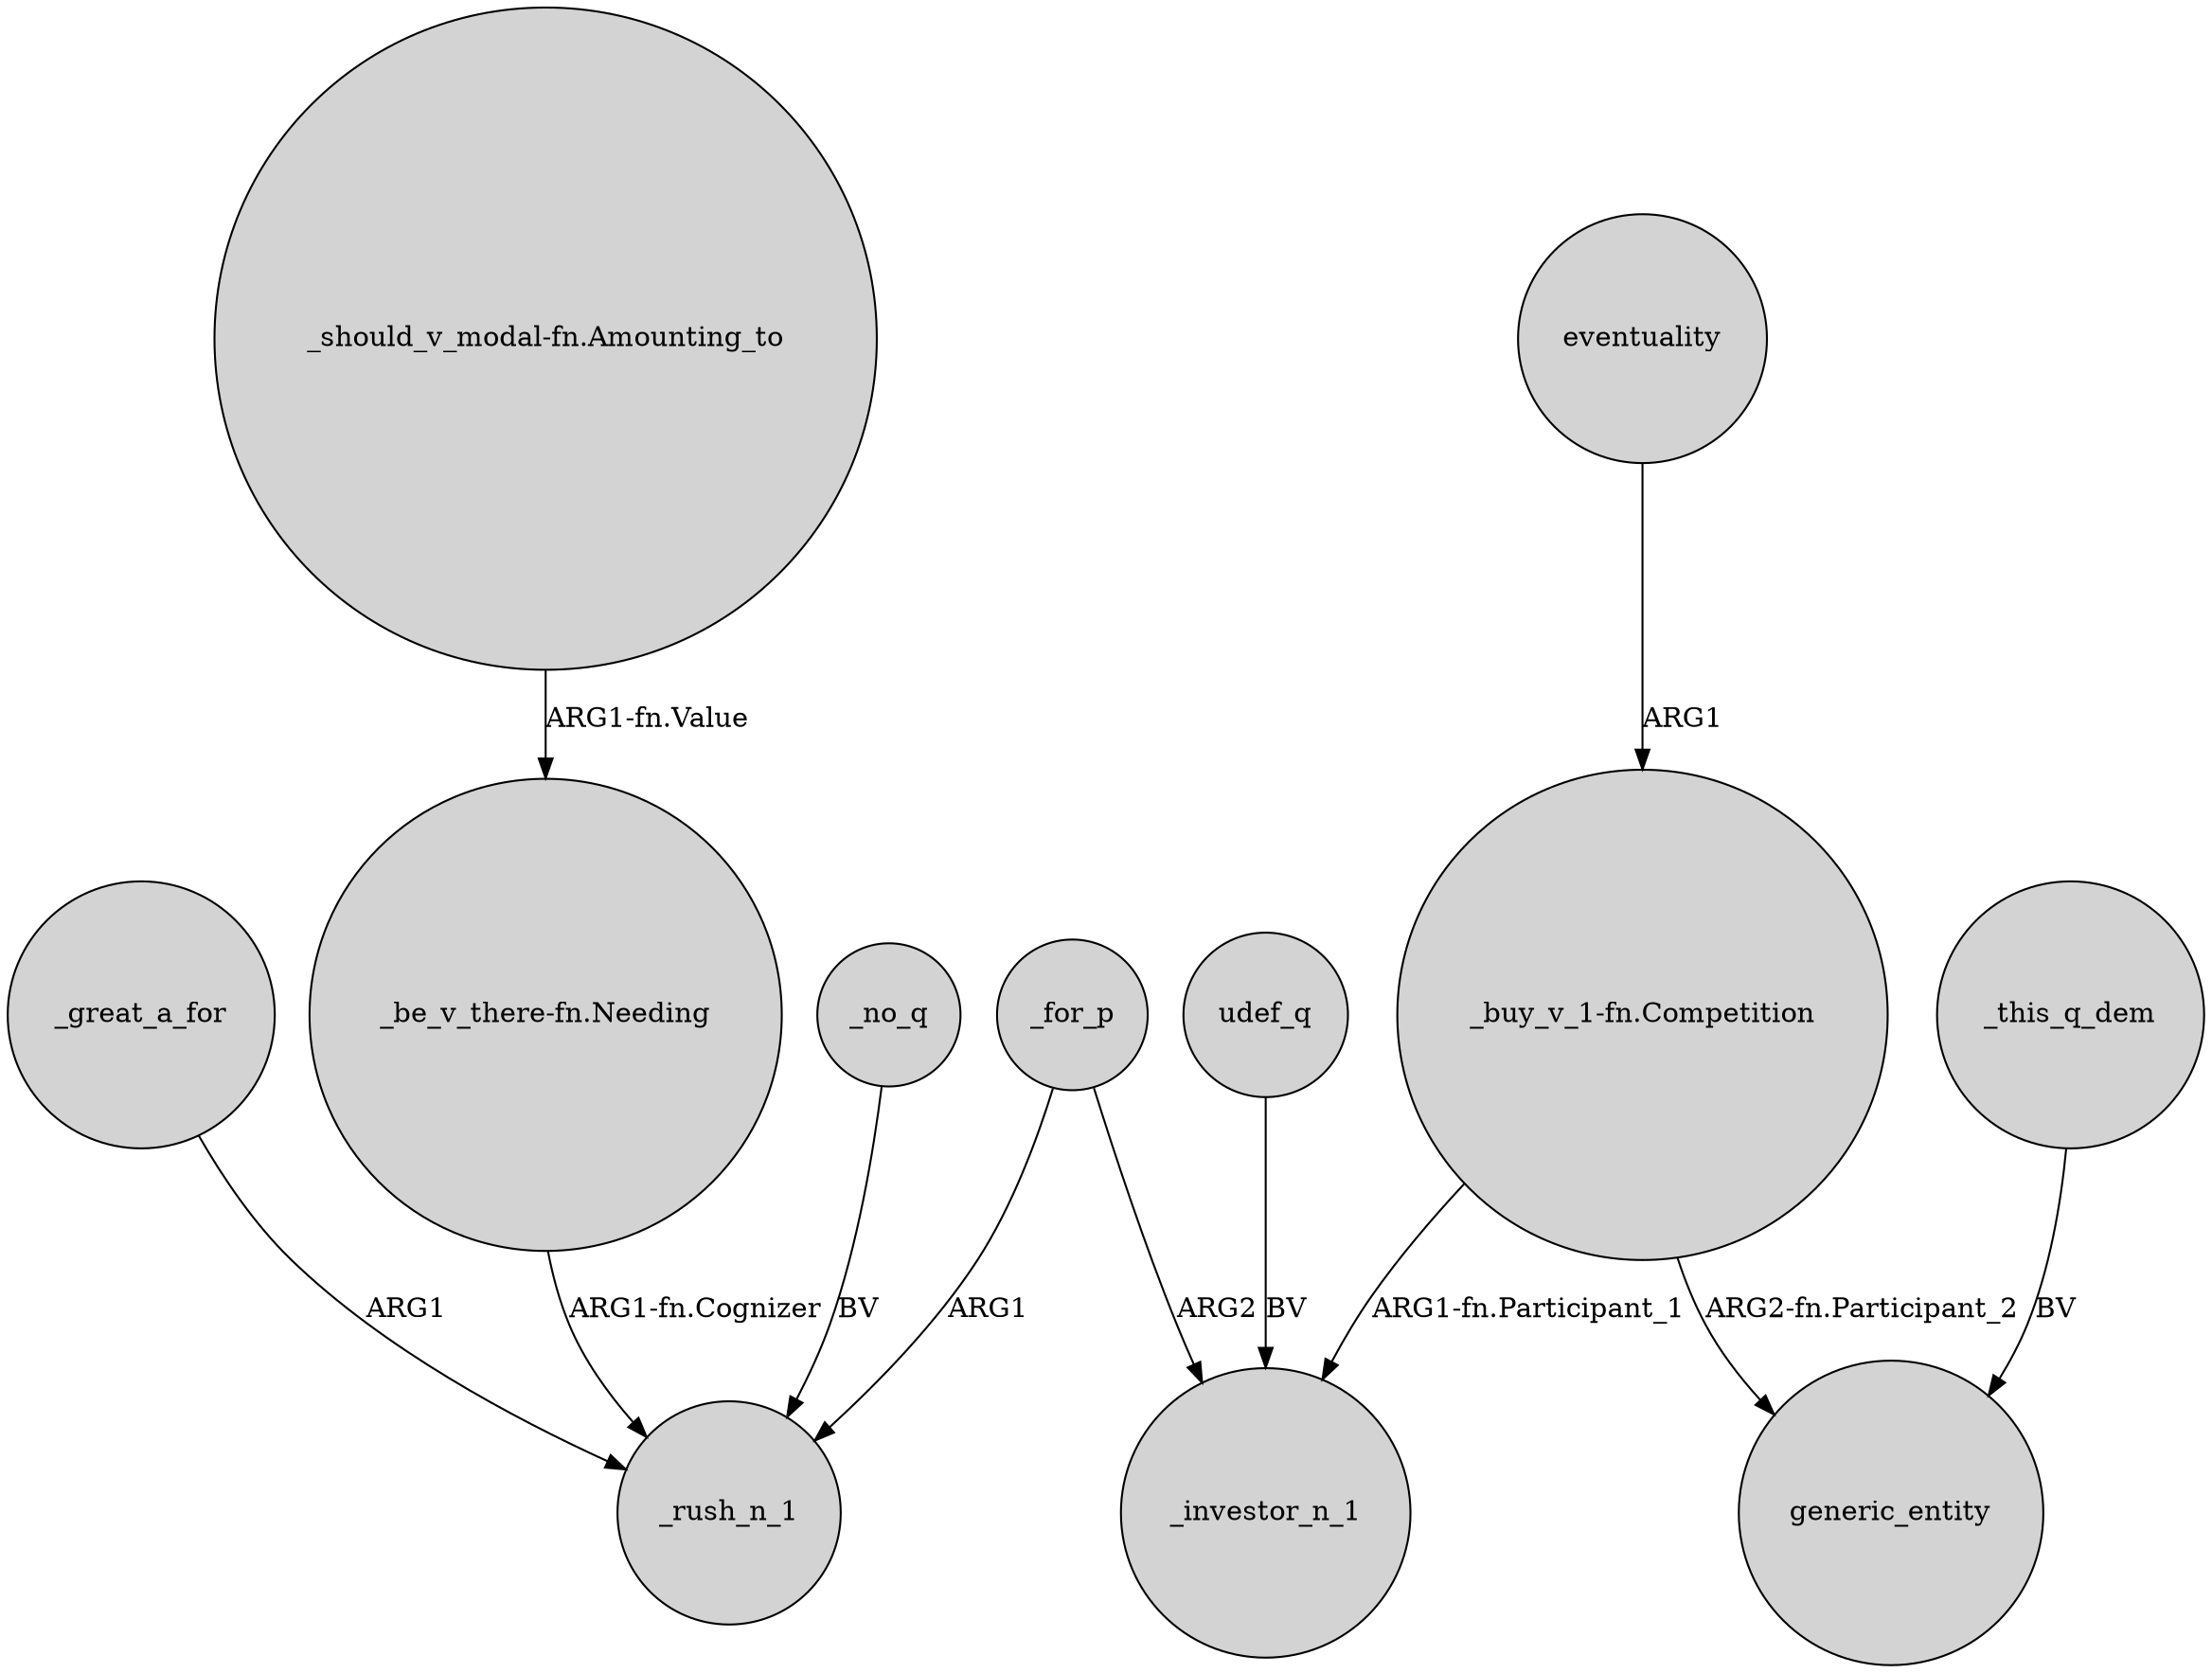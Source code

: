 digraph {
	node [shape=circle style=filled]
	"_should_v_modal-fn.Amounting_to" -> "_be_v_there-fn.Needing" [label="ARG1-fn.Value"]
	eventuality -> "_buy_v_1-fn.Competition" [label=ARG1]
	_great_a_for -> _rush_n_1 [label=ARG1]
	_for_p -> _investor_n_1 [label=ARG2]
	udef_q -> _investor_n_1 [label=BV]
	_for_p -> _rush_n_1 [label=ARG1]
	_no_q -> _rush_n_1 [label=BV]
	"_buy_v_1-fn.Competition" -> _investor_n_1 [label="ARG1-fn.Participant_1"]
	"_be_v_there-fn.Needing" -> _rush_n_1 [label="ARG1-fn.Cognizer"]
	"_buy_v_1-fn.Competition" -> generic_entity [label="ARG2-fn.Participant_2"]
	_this_q_dem -> generic_entity [label=BV]
}
